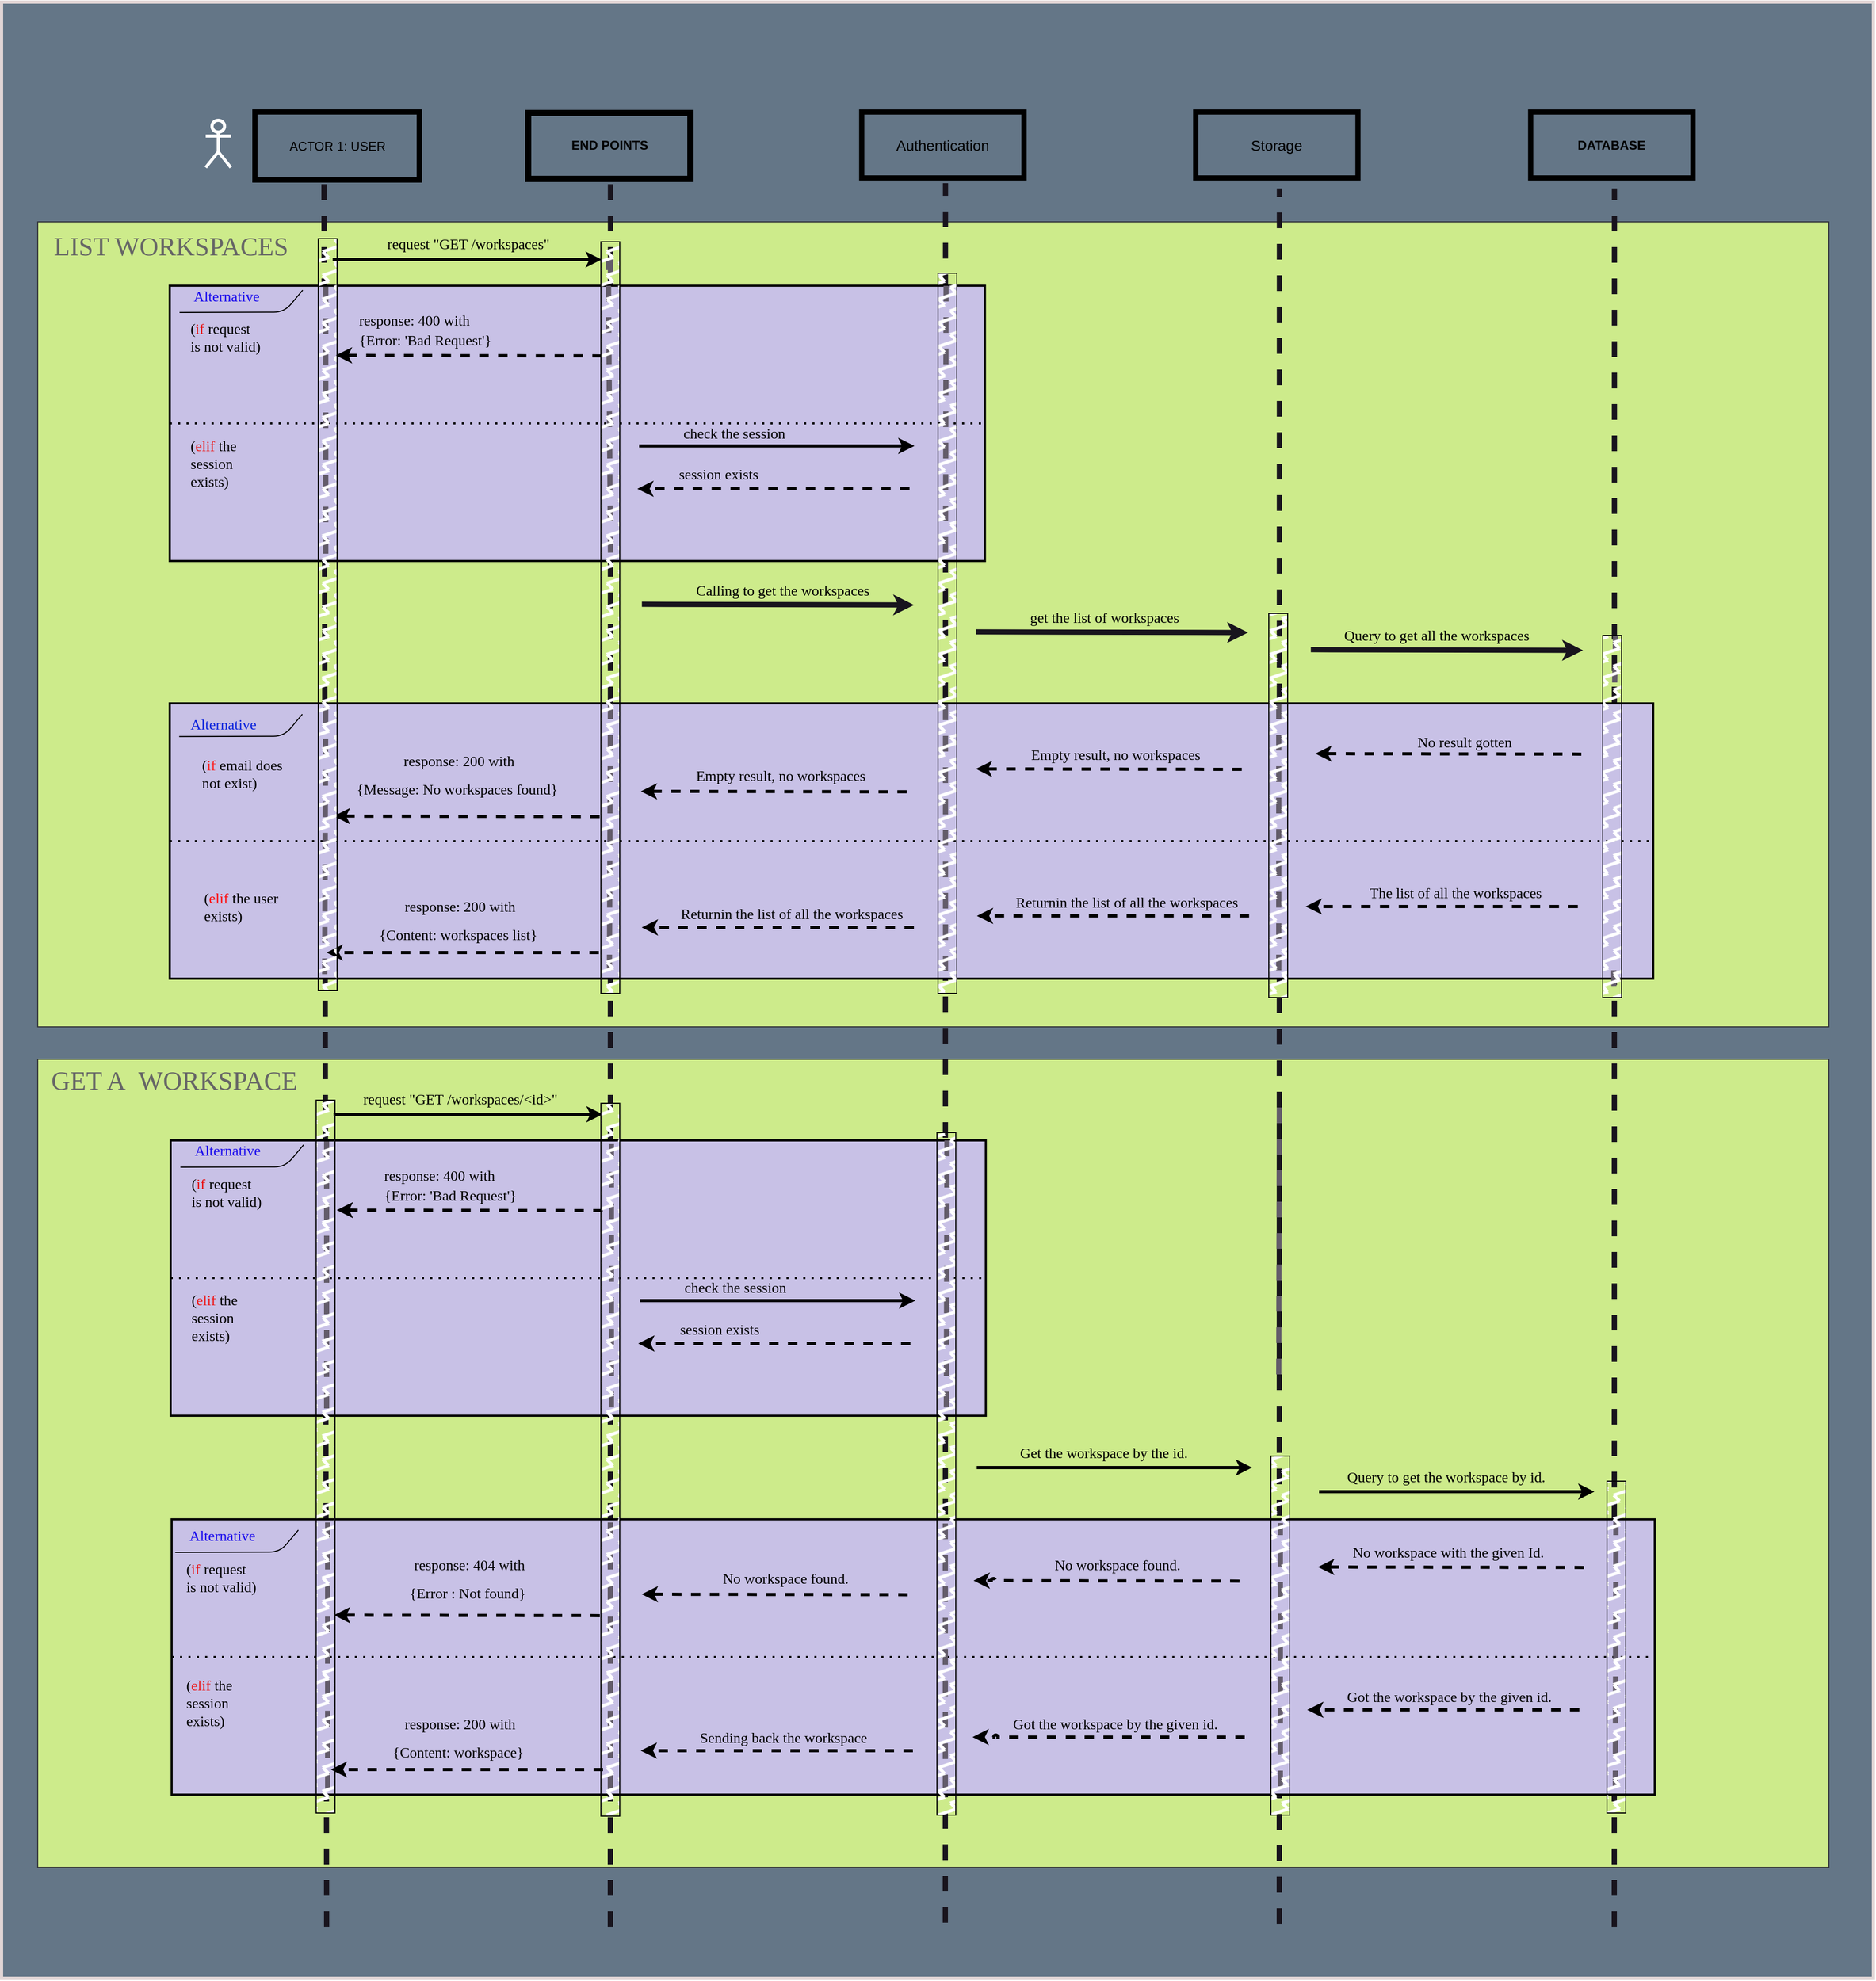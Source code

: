<mxfile>
    <diagram id="F_yw_CQn4tfW_uXNjKrX" name="Page-1">
        <mxGraphModel dx="4466" dy="413" grid="0" gridSize="10" guides="0" tooltips="1" connect="1" arrows="1" fold="1" page="1" pageScale="1" pageWidth="1200" pageHeight="1600" background="#ffffff" math="0" shadow="0">
            <root>
                <mxCell id="0"/>
                <mxCell id="1" parent="0"/>
                <mxCell id="373" value="" style="rounded=0;whiteSpace=wrap;html=1;labelBackgroundColor=none;fillStyle=solid;strokeColor=#e1d5d5;strokeWidth=3;fontFamily=Times New Roman;fontSize=19;fontColor=#ec1818;fillColor=#647687;gradientColor=none;" parent="1" vertex="1">
                    <mxGeometry x="-3265.5" y="511" width="1788" height="1888" as="geometry"/>
                </mxCell>
                <mxCell id="454" value="" style="rounded=0;whiteSpace=wrap;html=1;fillColor=#cdeb8b;strokeColor=#36393d;" parent="1" vertex="1">
                    <mxGeometry x="-3231" y="721" width="1711" height="769" as="geometry"/>
                </mxCell>
                <mxCell id="451" value="" style="rounded=0;whiteSpace=wrap;html=1;fillColor=#cdeb8b;strokeColor=#36393d;" parent="1" vertex="1">
                    <mxGeometry x="-3231" y="1521" width="1711" height="772" as="geometry"/>
                </mxCell>
                <mxCell id="535" value="" style="endArrow=none;dashed=1;html=1;fontColor=#080808;endSize=4;strokeColor=#18141d;strokeWidth=5;" edge="1" parent="1">
                    <mxGeometry width="50" height="50" relative="1" as="geometry">
                        <mxPoint x="-2955" y="2350" as="sourcePoint"/>
                        <mxPoint x="-2957.5" y="684" as="targetPoint"/>
                    </mxGeometry>
                </mxCell>
                <mxCell id="229" value="ACTOR 1: USER" style="rounded=0;whiteSpace=wrap;html=1;fillColor=none;strokeWidth=5;" parent="1" vertex="1">
                    <mxGeometry x="-3023.5" y="616" width="157" height="65" as="geometry"/>
                </mxCell>
                <mxCell id="230" value="&lt;b&gt;END POINTS&lt;/b&gt;" style="rounded=0;whiteSpace=wrap;html=1;fillColor=none;strokeWidth=6;" parent="1" vertex="1">
                    <mxGeometry x="-2762.5" y="617" width="155" height="62.95" as="geometry"/>
                </mxCell>
                <mxCell id="231" value="&lt;font style=&quot;font-size: 14px;&quot;&gt;Authentication&lt;/font&gt;" style="rounded=0;whiteSpace=wrap;html=1;fillColor=none;strokeWidth=5;" parent="1" vertex="1">
                    <mxGeometry x="-2443.84" y="616.05" width="155" height="62.95" as="geometry"/>
                </mxCell>
                <mxCell id="232" value="&lt;font style=&quot;font-size: 14px;&quot;&gt;Storage&lt;/font&gt;" style="rounded=0;whiteSpace=wrap;html=1;fillColor=none;strokeWidth=5;" parent="1" vertex="1">
                    <mxGeometry x="-2124.84" y="616.05" width="155" height="62.95" as="geometry"/>
                </mxCell>
                <mxCell id="233" value="&lt;b&gt;DATABASE&lt;/b&gt;" style="rounded=0;whiteSpace=wrap;html=1;fillColor=none;strokeWidth=5;" parent="1" vertex="1">
                    <mxGeometry x="-1804.84" y="616.05" width="155" height="62.95" as="geometry"/>
                </mxCell>
                <mxCell id="234" value="" style="endArrow=none;dashed=1;html=1;fontColor=#080808;endSize=4;strokeColor=#18141d;strokeWidth=5;" parent="1" edge="1">
                    <mxGeometry width="50" height="50" relative="1" as="geometry">
                        <mxPoint x="-2684" y="2350" as="sourcePoint"/>
                        <mxPoint x="-2683.84" y="683.95" as="targetPoint"/>
                    </mxGeometry>
                </mxCell>
                <mxCell id="235" value="" style="endArrow=none;dashed=1;html=1;fontColor=#080808;endSize=4;strokeColor=#18141d;strokeWidth=5;" parent="1" edge="1">
                    <mxGeometry width="50" height="50" relative="1" as="geometry">
                        <mxPoint x="-2364" y="2346" as="sourcePoint"/>
                        <mxPoint x="-2363.84" y="683.95" as="targetPoint"/>
                    </mxGeometry>
                </mxCell>
                <mxCell id="236" value="" style="endArrow=none;dashed=1;html=1;fontColor=#080808;endSize=4;strokeColor=#18141d;strokeWidth=5;" parent="1" edge="1">
                    <mxGeometry width="50" height="50" relative="1" as="geometry">
                        <mxPoint x="-2045" y="2347" as="sourcePoint"/>
                        <mxPoint x="-2044.84" y="688.95" as="targetPoint"/>
                    </mxGeometry>
                </mxCell>
                <mxCell id="237" value="" style="endArrow=none;dashed=1;html=1;fontColor=#080808;endSize=4;strokeColor=#18141d;strokeWidth=5;" parent="1" edge="1">
                    <mxGeometry width="50" height="50" relative="1" as="geometry">
                        <mxPoint x="-1725" y="2350" as="sourcePoint"/>
                        <mxPoint x="-1724.84" y="688.95" as="targetPoint"/>
                    </mxGeometry>
                </mxCell>
                <mxCell id="238" value="" style="endArrow=classic;html=1;strokeColor=#18141d;strokeWidth=5;fontSize=14;fontColor=#080808;endSize=4;" parent="1" edge="1">
                    <mxGeometry width="50" height="50" relative="1" as="geometry">
                        <mxPoint x="-2653.84" y="1086.3" as="sourcePoint"/>
                        <mxPoint x="-2393.84" y="1086.95" as="targetPoint"/>
                    </mxGeometry>
                </mxCell>
                <mxCell id="242" value="" style="rounded=0;whiteSpace=wrap;html=1;strokeColor=#000000;strokeWidth=2;fontFamily=Verdana;fontSize=14;fontColor=#000000;fillColor=#C8C1E6;fillStyle=solid;gradientColor=none;" parent="1" vertex="1">
                    <mxGeometry x="-3104.84" y="781.95" width="778.65" height="263" as="geometry"/>
                </mxCell>
                <mxCell id="244" value="&lt;font color=&quot;#1b0ced&quot;&gt;Alternative&lt;/font&gt;" style="text;html=1;align=center;verticalAlign=middle;resizable=0;points=[];autosize=1;strokeColor=none;fillColor=none;fontSize=14;fontFamily=Verdana;fontColor=#000000;" parent="1" vertex="1">
                    <mxGeometry x="-3095.84" y="777.5" width="90" height="30" as="geometry"/>
                </mxCell>
                <mxCell id="245" value="(&lt;font color=&quot;#e90c0c&quot;&gt;if&lt;/font&gt; request&lt;br&gt;is not valid)" style="text;html=1;align=left;verticalAlign=middle;resizable=0;points=[];autosize=1;strokeColor=none;fillColor=none;fontSize=14;fontFamily=Verdana;fontColor=#000000;" parent="1" vertex="1">
                    <mxGeometry x="-3086.84" y="807.497" width="90" height="50" as="geometry"/>
                </mxCell>
                <mxCell id="246" value="(&lt;font color=&quot;#ec1818&quot;&gt;elif&lt;/font&gt; the&lt;br&gt;session&amp;nbsp;&lt;br&gt;exists)" style="text;html=1;align=left;verticalAlign=middle;resizable=0;points=[];autosize=1;strokeColor=none;fillColor=none;fontSize=14;fontFamily=Verdana;fontColor=#000000;" parent="1" vertex="1">
                    <mxGeometry x="-3086.84" y="921.949" width="62" height="62" as="geometry"/>
                </mxCell>
                <mxCell id="248" value="&lt;font face=&quot;Verdana&quot;&gt;&lt;span style=&quot;font-size: 14px;&quot;&gt;check the session&lt;/span&gt;&lt;/font&gt;" style="text;html=1;align=center;verticalAlign=middle;resizable=0;points=[];autosize=1;strokeColor=none;fillColor=none;fontSize=22;fontColor=#000000;" parent="1" vertex="1">
                    <mxGeometry x="-2637.194" y="901" width="142" height="39" as="geometry"/>
                </mxCell>
                <mxCell id="249" value="" style="endArrow=classic;html=1;rounded=1;strokeColor=#000000;strokeWidth=3;fontFamily=Verdana;fontSize=14;fontColor=#000000;jumpStyle=arc;jumpSize=0;dashed=1;" parent="1" edge="1">
                    <mxGeometry width="50" height="50" relative="1" as="geometry">
                        <mxPoint x="-2398.19" y="975.95" as="sourcePoint"/>
                        <mxPoint x="-2658.19" y="975.95" as="targetPoint"/>
                    </mxGeometry>
                </mxCell>
                <mxCell id="250" value="&lt;font face=&quot;Verdana&quot;&gt;&lt;span style=&quot;font-size: 14px;&quot;&gt;session exists&lt;/span&gt;&lt;/font&gt;" style="text;html=1;align=center;verticalAlign=middle;resizable=0;points=[];autosize=1;strokeColor=none;fillColor=none;fontSize=22;fontColor=#000000;" parent="1" vertex="1">
                    <mxGeometry x="-2638.194" y="940.95" width="115" height="39" as="geometry"/>
                </mxCell>
                <mxCell id="251" value="" style="endArrow=classic;html=1;rounded=1;strokeColor=#000000;strokeWidth=3;fontFamily=Verdana;fontSize=14;fontColor=#000000;jumpStyle=arc;jumpSize=0;dashed=1;" parent="1" edge="1">
                    <mxGeometry width="50" height="50" relative="1" as="geometry">
                        <mxPoint x="-2692.19" y="848.95" as="sourcePoint"/>
                        <mxPoint x="-2946.19" y="848.498" as="targetPoint"/>
                    </mxGeometry>
                </mxCell>
                <mxCell id="252" value="&lt;p style=&quot;line-height: 70%;&quot;&gt;&lt;font style=&quot;font-size: 14px;&quot; face=&quot;Verdana&quot;&gt;response: 400 with&lt;br&gt;{Error&lt;/font&gt;&lt;span style=&quot;background-color: initial; font-family: Verdana; font-size: 14px;&quot;&gt;: 'Bad Request'}&amp;nbsp;&lt;/span&gt;&lt;/p&gt;" style="text;html=1;align=left;verticalAlign=middle;resizable=0;points=[];autosize=1;strokeColor=none;fillColor=none;fontSize=22;fontColor=#000000;" parent="1" vertex="1">
                    <mxGeometry x="-2926.19" y="777.5" width="183" height="91" as="geometry"/>
                </mxCell>
                <mxCell id="253" value="" style="endArrow=classic;html=1;rounded=1;strokeColor=#000000;strokeWidth=3;fontSize=22;fontColor=#000000;jumpStyle=arc;jumpSize=0;" parent="1" edge="1">
                    <mxGeometry width="50" height="50" relative="1" as="geometry">
                        <mxPoint x="-2656.5" y="935" as="sourcePoint"/>
                        <mxPoint x="-2393.5" y="935" as="targetPoint"/>
                    </mxGeometry>
                </mxCell>
                <mxCell id="254" value="" style="endArrow=none;dashed=1;html=1;dashPattern=1 3;strokeWidth=2;rounded=1;strokeColor=#000000;fontFamily=Verdana;fontSize=14;fontColor=#000000;jumpStyle=arc;jumpSize=0;exitX=0;exitY=0.5;exitDx=0;exitDy=0;entryX=1;entryY=0.5;entryDx=0;entryDy=0;" parent="1" source="242" target="242" edge="1">
                    <mxGeometry width="50" height="50" relative="1" as="geometry">
                        <mxPoint x="-2816.19" y="947.95" as="sourcePoint"/>
                        <mxPoint x="-2326.19" y="889.95" as="targetPoint"/>
                    </mxGeometry>
                </mxCell>
                <mxCell id="255" value="" style="endArrow=classic;html=1;rounded=1;strokeColor=#000000;strokeWidth=3;fontSize=22;fontColor=#000000;jumpStyle=arc;jumpSize=0;" parent="1" edge="1">
                    <mxGeometry width="50" height="50" relative="1" as="geometry">
                        <mxPoint x="-2949.19" y="756.95" as="sourcePoint"/>
                        <mxPoint x="-2692.19" y="756.95" as="targetPoint"/>
                    </mxGeometry>
                </mxCell>
                <mxCell id="257" value="&lt;span style=&quot;color: rgb(0, 0, 0); font-family: Verdana; font-size: 14px; font-style: normal; font-variant-ligatures: normal; font-variant-caps: normal; font-weight: 400; letter-spacing: normal; orphans: 2; text-align: center; text-indent: 0px; text-transform: none; widows: 2; word-spacing: 0px; -webkit-text-stroke-width: 0px; text-decoration-thickness: initial; text-decoration-style: initial; text-decoration-color: initial; float: none; display: inline !important;&quot;&gt;request &quot;GET /workspaces&quot;&lt;/span&gt;" style="text;whiteSpace=wrap;html=1;fontSize=19;fontColor=#000000;" parent="1" vertex="1">
                    <mxGeometry x="-2899.19" y="722.95" width="170" height="50" as="geometry"/>
                </mxCell>
                <mxCell id="258" value="" style="endArrow=none;dashed=1;html=1;fontColor=#080808;endSize=4;strokeColor=#635c6a;strokeWidth=5;startArrow=none;" parent="1" edge="1">
                    <mxGeometry width="50" height="50" relative="1" as="geometry">
                        <mxPoint x="-2683.922" y="756.465" as="sourcePoint"/>
                        <mxPoint x="-2683.84" y="775.95" as="targetPoint"/>
                    </mxGeometry>
                </mxCell>
                <mxCell id="260" value="" style="endArrow=none;dashed=1;html=1;fontColor=#080808;endSize=4;strokeColor=#635c6a;strokeWidth=5;" parent="1" edge="1">
                    <mxGeometry width="50" height="50" relative="1" as="geometry">
                        <mxPoint x="-2363.84" y="1036.95" as="sourcePoint"/>
                        <mxPoint x="-2363.24" y="776.5" as="targetPoint"/>
                    </mxGeometry>
                </mxCell>
                <mxCell id="261" value="&lt;div style=&quot;text-align: center;&quot;&gt;&lt;span style=&quot;background-color: initial; font-size: 14px;&quot;&gt;&lt;font face=&quot;Verdana&quot;&gt;Calling to get the workspaces&lt;/font&gt;&lt;/span&gt;&lt;/div&gt;" style="text;whiteSpace=wrap;html=1;fontSize=19;fontColor=#000000;" parent="1" vertex="1">
                    <mxGeometry x="-2603.84" y="1053.95" width="170" height="50" as="geometry"/>
                </mxCell>
                <mxCell id="262" value="" style="endArrow=classic;html=1;strokeColor=#18141d;strokeWidth=5;fontSize=14;fontColor=#080808;endSize=4;" parent="1" edge="1">
                    <mxGeometry width="50" height="50" relative="1" as="geometry">
                        <mxPoint x="-2334.84" y="1112.65" as="sourcePoint"/>
                        <mxPoint x="-2074.84" y="1113.3" as="targetPoint"/>
                    </mxGeometry>
                </mxCell>
                <mxCell id="263" value="&lt;div style=&quot;text-align: center;&quot;&gt;&lt;font face=&quot;Verdana&quot;&gt;&lt;span style=&quot;font-size: 14px;&quot;&gt;get the list of workspaces&lt;/span&gt;&lt;/font&gt;&lt;/div&gt;" style="text;whiteSpace=wrap;html=1;fontSize=19;fontColor=#000000;" parent="1" vertex="1">
                    <mxGeometry x="-2284.84" y="1080.3" width="170" height="50" as="geometry"/>
                </mxCell>
                <mxCell id="264" value="" style="endArrow=classic;html=1;strokeColor=#18141d;strokeWidth=5;fontSize=14;fontColor=#080808;endSize=4;" parent="1" edge="1">
                    <mxGeometry width="50" height="50" relative="1" as="geometry">
                        <mxPoint x="-2014.84" y="1129.65" as="sourcePoint"/>
                        <mxPoint x="-1754.84" y="1130.3" as="targetPoint"/>
                    </mxGeometry>
                </mxCell>
                <mxCell id="265" value="&lt;div style=&quot;text-align: center;&quot;&gt;&lt;font face=&quot;Verdana&quot;&gt;&lt;span style=&quot;font-size: 14px;&quot;&gt;Query to get all the workspaces&lt;/span&gt;&lt;/font&gt;&lt;/div&gt;" style="text;whiteSpace=wrap;html=1;fontSize=19;fontColor=#000000;" parent="1" vertex="1">
                    <mxGeometry x="-1984.84" y="1097.3" width="210" height="50" as="geometry"/>
                </mxCell>
                <mxCell id="266" value="" style="rounded=0;whiteSpace=wrap;html=1;strokeColor=#000000;strokeWidth=2;fontFamily=Verdana;fontSize=14;fontColor=#000000;fillColor=#C8C1E6;fillStyle=solid;gradientColor=none;" parent="1" vertex="1">
                    <mxGeometry x="-3104.84" y="1180.95" width="1417" height="263" as="geometry"/>
                </mxCell>
                <mxCell id="273" value="" style="endArrow=classic;html=1;rounded=1;strokeColor=#000000;strokeWidth=3;fontFamily=Verdana;fontSize=14;fontColor=#000000;jumpStyle=arc;jumpSize=0;dashed=1;" parent="1" edge="1">
                    <mxGeometry width="50" height="50" relative="1" as="geometry">
                        <mxPoint x="-1759.84" y="1374.95" as="sourcePoint"/>
                        <mxPoint x="-2019.84" y="1374.95" as="targetPoint"/>
                    </mxGeometry>
                </mxCell>
                <mxCell id="274" value="&lt;font face=&quot;Verdana&quot;&gt;&lt;span style=&quot;font-size: 14px;&quot;&gt;The list of all the workspaces&lt;/span&gt;&lt;/font&gt;" style="text;html=1;align=center;verticalAlign=middle;resizable=0;points=[];autosize=1;strokeColor=none;fillColor=none;fontSize=22;fontColor=#000000;" parent="1" vertex="1">
                    <mxGeometry x="-1967.844" y="1339.95" width="182" height="40" as="geometry"/>
                </mxCell>
                <mxCell id="275" value="" style="endArrow=classic;html=1;rounded=1;strokeColor=#000000;strokeWidth=3;fontFamily=Verdana;fontSize=14;fontColor=#000000;jumpStyle=arc;jumpSize=0;dashed=1;" parent="1" edge="1">
                    <mxGeometry width="50" height="50" relative="1" as="geometry">
                        <mxPoint x="-2080.84" y="1244.01" as="sourcePoint"/>
                        <mxPoint x="-2334.84" y="1243.558" as="targetPoint"/>
                    </mxGeometry>
                </mxCell>
                <mxCell id="276" value="&lt;p style=&quot;line-height: 70%;&quot;&gt;&lt;font face=&quot;Verdana&quot;&gt;&lt;span style=&quot;font-size: 14px;&quot;&gt;Empty result, no workspaces&lt;/span&gt;&lt;/font&gt;&lt;/p&gt;" style="text;html=1;align=left;verticalAlign=middle;resizable=0;points=[];autosize=1;strokeColor=none;fillColor=none;fontSize=22;fontColor=#000000;" parent="1" vertex="1">
                    <mxGeometry x="-2283.84" y="1191.95" width="180" height="75" as="geometry"/>
                </mxCell>
                <mxCell id="278" value="" style="endArrow=none;dashed=1;html=1;dashPattern=1 3;strokeWidth=2;rounded=1;strokeColor=#000000;fontFamily=Verdana;fontSize=14;fontColor=#000000;jumpStyle=arc;jumpSize=0;exitX=0;exitY=0.5;exitDx=0;exitDy=0;entryX=1;entryY=0.5;entryDx=0;entryDy=0;" parent="1" source="266" target="266" edge="1">
                    <mxGeometry width="50" height="50" relative="1" as="geometry">
                        <mxPoint x="-2177.84" y="1346.95" as="sourcePoint"/>
                        <mxPoint x="-1687.84" y="1288.95" as="targetPoint"/>
                    </mxGeometry>
                </mxCell>
                <mxCell id="281" value="" style="endArrow=none;dashed=1;html=1;fontColor=#080808;endSize=4;strokeColor=#635c6a;strokeWidth=5;" parent="1" edge="1">
                    <mxGeometry width="50" height="50" relative="1" as="geometry">
                        <mxPoint x="-2045.49" y="1435.95" as="sourcePoint"/>
                        <mxPoint x="-2045.49" y="1174.95" as="targetPoint"/>
                    </mxGeometry>
                </mxCell>
                <mxCell id="282" value="" style="endArrow=none;dashed=1;html=1;fontColor=#080808;endSize=4;strokeColor=#635c6a;strokeWidth=5;" parent="1" edge="1">
                    <mxGeometry width="50" height="50" relative="1" as="geometry">
                        <mxPoint x="-2363.84" y="1436.95" as="sourcePoint"/>
                        <mxPoint x="-2363.84" y="1176.95" as="targetPoint"/>
                    </mxGeometry>
                </mxCell>
                <mxCell id="283" value="" style="endArrow=none;dashed=1;html=1;fontColor=#080808;endSize=4;strokeColor=#635c6a;strokeWidth=5;startArrow=none;" parent="1" edge="1" source="532">
                    <mxGeometry width="50" height="50" relative="1" as="geometry">
                        <mxPoint x="-1725.49" y="1435.95" as="sourcePoint"/>
                        <mxPoint x="-1724.89" y="1175.5" as="targetPoint"/>
                    </mxGeometry>
                </mxCell>
                <mxCell id="286" value="" style="endArrow=classic;html=1;rounded=1;strokeColor=#000000;strokeWidth=3;fontFamily=Verdana;fontSize=14;fontColor=#000000;jumpStyle=arc;jumpSize=0;dashed=1;" parent="1" edge="1">
                    <mxGeometry width="50" height="50" relative="1" as="geometry">
                        <mxPoint x="-1756.5" y="1229.45" as="sourcePoint"/>
                        <mxPoint x="-2010.5" y="1228.998" as="targetPoint"/>
                    </mxGeometry>
                </mxCell>
                <mxCell id="287" value="&lt;p style=&quot;line-height: 70%;&quot;&gt;&lt;font face=&quot;Verdana&quot;&gt;&lt;span style=&quot;font-size: 14px;&quot;&gt;No result gotten&lt;/span&gt;&lt;/font&gt;&lt;/p&gt;" style="text;html=1;align=left;verticalAlign=middle;resizable=0;points=[];autosize=1;strokeColor=none;fillColor=none;fontSize=22;fontColor=#000000;" parent="1" vertex="1">
                    <mxGeometry x="-1914.84" y="1177.0" width="110" height="80" as="geometry"/>
                </mxCell>
                <mxCell id="292" value="" style="endArrow=none;dashed=1;html=1;fontColor=#080808;endSize=4;strokeColor=#635c6a;strokeWidth=5;" parent="1" edge="1">
                    <mxGeometry width="50" height="50" relative="1" as="geometry">
                        <mxPoint x="-2684.84" y="1435.95" as="sourcePoint"/>
                        <mxPoint x="-2683.84" y="1172.6" as="targetPoint"/>
                    </mxGeometry>
                </mxCell>
                <mxCell id="294" value="" style="endArrow=classic;html=1;rounded=1;strokeColor=#000000;strokeWidth=3;fontFamily=Verdana;fontSize=14;fontColor=#000000;jumpStyle=arc;jumpSize=0;dashed=1;" parent="1" edge="1">
                    <mxGeometry width="50" height="50" relative="1" as="geometry">
                        <mxPoint x="-2400.84" y="1265.4" as="sourcePoint"/>
                        <mxPoint x="-2654.84" y="1264.948" as="targetPoint"/>
                    </mxGeometry>
                </mxCell>
                <mxCell id="295" value="&lt;p style=&quot;line-height: 70%;&quot;&gt;&lt;font face=&quot;Verdana&quot;&gt;&lt;span style=&quot;font-size: 14px;&quot;&gt;Empty result, no workspaces&lt;/span&gt;&lt;/font&gt;&lt;/p&gt;" style="text;html=1;align=left;verticalAlign=middle;resizable=0;points=[];autosize=1;strokeColor=none;fillColor=none;fontSize=22;fontColor=#000000;" parent="1" vertex="1">
                    <mxGeometry x="-2603.84" y="1211.65" width="180" height="75" as="geometry"/>
                </mxCell>
                <mxCell id="297" value="" style="endArrow=none;html=1;rounded=1;strokeColor=#000000;strokeWidth=1;fontFamily=Verdana;fontSize=14;fontColor=#000000;jumpStyle=arc;jumpSize=0;exitX=0;exitY=0.081;exitDx=0;exitDy=0;exitPerimeter=0;entryX=0.144;entryY=0;entryDx=0;entryDy=0;entryPerimeter=0;" parent="1" edge="1">
                    <mxGeometry width="50" height="50" relative="1" as="geometry">
                        <mxPoint x="-3095.84" y="1212.603" as="sourcePoint"/>
                        <mxPoint x="-2978.192" y="1191.3" as="targetPoint"/>
                        <Array as="points">
                            <mxPoint x="-2995.84" y="1212.3"/>
                        </Array>
                    </mxGeometry>
                </mxCell>
                <mxCell id="298" value="&lt;font color=&quot;#0922dc&quot;&gt;Alternative&lt;/font&gt;" style="text;html=1;align=center;verticalAlign=middle;resizable=0;points=[];autosize=1;strokeColor=none;fillColor=none;fontSize=14;fontFamily=Verdana;fontColor=#000000;" parent="1" vertex="1">
                    <mxGeometry x="-3098.84" y="1186.65" width="90" height="30" as="geometry"/>
                </mxCell>
                <mxCell id="299" value="(&lt;font color=&quot;#fc2223&quot;&gt;if&lt;/font&gt; email does&lt;br&gt;not exist)" style="text;html=1;align=left;verticalAlign=middle;resizable=0;points=[];autosize=1;strokeColor=none;fillColor=none;fontSize=14;fontFamily=Verdana;fontColor=#000000;" parent="1" vertex="1">
                    <mxGeometry x="-3075.84" y="1223.647" width="100" height="50" as="geometry"/>
                </mxCell>
                <mxCell id="300" value="(&lt;font color=&quot;#ff0a0a&quot;&gt;elif&lt;/font&gt; the user&lt;br&gt;exists)" style="text;html=1;align=left;verticalAlign=middle;resizable=0;points=[];autosize=1;strokeColor=none;fillColor=none;fontSize=14;fontFamily=Verdana;fontColor=#000000;" parent="1" vertex="1">
                    <mxGeometry x="-3073.84" y="1351.299" width="90" height="50" as="geometry"/>
                </mxCell>
                <mxCell id="301" value="" style="endArrow=none;dashed=1;html=1;fontColor=#080808;endSize=4;strokeColor=#635c6a;strokeWidth=5;" parent="1" edge="1">
                    <mxGeometry width="50" height="50" relative="1" as="geometry">
                        <mxPoint x="-2956.84" y="1439.65" as="sourcePoint"/>
                        <mxPoint x="-2955.84" y="1176.3" as="targetPoint"/>
                    </mxGeometry>
                </mxCell>
                <mxCell id="302" value="" style="endArrow=classic;html=1;rounded=1;strokeColor=#000000;strokeWidth=3;fontFamily=Verdana;fontSize=14;fontColor=#000000;jumpStyle=arc;jumpSize=0;dashed=1;" parent="1" edge="1">
                    <mxGeometry width="50" height="50" relative="1" as="geometry">
                        <mxPoint x="-2694.19" y="1289.1" as="sourcePoint"/>
                        <mxPoint x="-2948.19" y="1288.648" as="targetPoint"/>
                    </mxGeometry>
                </mxCell>
                <mxCell id="304" value="" style="endArrow=classic;html=1;rounded=1;strokeColor=#000000;strokeWidth=3;fontFamily=Verdana;fontSize=14;fontColor=#000000;jumpStyle=arc;jumpSize=0;dashed=1;" parent="1" edge="1">
                    <mxGeometry width="50" height="50" relative="1" as="geometry">
                        <mxPoint x="-2073.84" y="1383.95" as="sourcePoint"/>
                        <mxPoint x="-2333.84" y="1383.95" as="targetPoint"/>
                    </mxGeometry>
                </mxCell>
                <mxCell id="305" value="&lt;font face=&quot;Verdana&quot;&gt;&lt;span style=&quot;font-size: 14px;&quot;&gt;Returnin the list of all the workspaces&lt;/span&gt;&lt;/font&gt;" style="text;html=1;align=center;verticalAlign=middle;resizable=0;points=[];autosize=1;strokeColor=none;fillColor=none;fontSize=22;fontColor=#000000;" parent="1" vertex="1">
                    <mxGeometry x="-2305.844" y="1348.95" width="230" height="40" as="geometry"/>
                </mxCell>
                <mxCell id="334" value="" style="endArrow=none;dashed=1;html=1;fontColor=#080808;endSize=4;strokeColor=#635c6a;strokeWidth=5;" parent="1" edge="1">
                    <mxGeometry width="50" height="50" relative="1" as="geometry">
                        <mxPoint x="-2365.49" y="1821.95" as="sourcePoint"/>
                        <mxPoint x="-2361" y="1606" as="targetPoint"/>
                    </mxGeometry>
                </mxCell>
                <mxCell id="336" value="" style="endArrow=none;dashed=1;html=1;fontColor=#080808;endSize=4;strokeColor=#635c6a;strokeWidth=5;" parent="1" edge="1">
                    <mxGeometry width="50" height="50" relative="1" as="geometry">
                        <mxPoint x="-2045.49" y="1821.95" as="sourcePoint"/>
                        <mxPoint x="-2044.89" y="1561.5" as="targetPoint"/>
                    </mxGeometry>
                </mxCell>
                <mxCell id="347" value="" style="endArrow=none;dashed=1;html=1;fontColor=#080808;endSize=4;strokeColor=#635c6a;strokeWidth=5;" parent="1" edge="1">
                    <mxGeometry width="50" height="50" relative="1" as="geometry">
                        <mxPoint x="-2954.59" y="1820.69" as="sourcePoint"/>
                        <mxPoint x="-2958" y="1602" as="targetPoint"/>
                    </mxGeometry>
                </mxCell>
                <mxCell id="348" value="" style="endArrow=none;dashed=1;html=1;fontColor=#080808;endSize=4;strokeColor=#635c6a;strokeWidth=5;" parent="1" edge="1">
                    <mxGeometry width="50" height="50" relative="1" as="geometry">
                        <mxPoint x="-2684.11" y="1826.3" as="sourcePoint"/>
                        <mxPoint x="-2681" y="1605" as="targetPoint"/>
                    </mxGeometry>
                </mxCell>
                <mxCell id="368" value="" style="endArrow=none;dashed=1;html=1;fontColor=#080808;endSize=4;strokeColor=#635c6a;strokeWidth=5;" parent="1" edge="1">
                    <mxGeometry width="50" height="50" relative="1" as="geometry">
                        <mxPoint x="-2683.84" y="1036.95" as="sourcePoint"/>
                        <mxPoint x="-2685.932" y="756.465" as="targetPoint"/>
                    </mxGeometry>
                </mxCell>
                <mxCell id="371" value="" style="endArrow=none;html=1;rounded=1;strokeColor=#000000;strokeWidth=1;fontFamily=Verdana;fontSize=14;fontColor=#000000;jumpStyle=arc;jumpSize=0;exitX=0;exitY=0.081;exitDx=0;exitDy=0;exitPerimeter=0;entryX=0.144;entryY=0;entryDx=0;entryDy=0;entryPerimeter=0;" parent="1" edge="1">
                    <mxGeometry width="50" height="50" relative="1" as="geometry">
                        <mxPoint x="-3095.49" y="807.503" as="sourcePoint"/>
                        <mxPoint x="-2977.842" y="786.2" as="targetPoint"/>
                        <Array as="points">
                            <mxPoint x="-2995.49" y="807.2"/>
                        </Array>
                    </mxGeometry>
                </mxCell>
                <mxCell id="370" value="" style="endArrow=none;dashed=1;html=1;fontColor=#080808;endSize=4;strokeColor=#635c6a;strokeWidth=5;" parent="1" edge="1">
                    <mxGeometry width="50" height="50" relative="1" as="geometry">
                        <mxPoint x="-2955.84" y="1037.95" as="sourcePoint"/>
                        <mxPoint x="-2955.84" y="782.6" as="targetPoint"/>
                    </mxGeometry>
                </mxCell>
                <mxCell id="375" value="" style="shape=umlActor;verticalLabelPosition=bottom;verticalAlign=top;html=1;outlineConnect=0;labelBackgroundColor=none;fillStyle=solid;strokeColor=#ffffff;strokeWidth=3;fontFamily=Times New Roman;fontSize=19;fontColor=#ec1818;fillColor=none;gradientColor=none;" parent="1" vertex="1">
                    <mxGeometry x="-3070.5" y="624" width="24" height="45" as="geometry"/>
                </mxCell>
                <mxCell id="455" value="&lt;font face=&quot;Times New Roman&quot; color=&quot;#666666&quot;&gt;&lt;span style=&quot;font-size: 25px;&quot;&gt;LIST WORKSPACES&lt;/span&gt;&lt;/font&gt;" style="text;html=1;align=center;verticalAlign=middle;resizable=0;points=[];autosize=1;strokeColor=none;fillColor=none;" parent="1" vertex="1">
                    <mxGeometry x="-3225" y="723" width="242" height="42" as="geometry"/>
                </mxCell>
                <mxCell id="456" value="" style="endArrow=classic;html=1;rounded=1;strokeColor=#000000;strokeWidth=3;fontFamily=Verdana;fontSize=14;fontColor=#000000;jumpStyle=arc;jumpSize=0;dashed=1;" parent="1" edge="1">
                    <mxGeometry width="50" height="50" relative="1" as="geometry">
                        <mxPoint x="-2394" y="1395.0" as="sourcePoint"/>
                        <mxPoint x="-2654" y="1395.0" as="targetPoint"/>
                    </mxGeometry>
                </mxCell>
                <mxCell id="457" value="&lt;font face=&quot;Verdana&quot;&gt;&lt;span style=&quot;font-size: 14px;&quot;&gt;Returnin the list of all the workspaces&lt;/span&gt;&lt;/font&gt;" style="text;html=1;align=center;verticalAlign=middle;resizable=0;points=[];autosize=1;strokeColor=none;fillColor=none;fontSize=22;fontColor=#000000;" parent="1" vertex="1">
                    <mxGeometry x="-2626.004" y="1360" width="230" height="40" as="geometry"/>
                </mxCell>
                <mxCell id="458" value="" style="endArrow=classic;html=1;rounded=1;strokeColor=#000000;strokeWidth=3;fontFamily=Verdana;fontSize=14;fontColor=#000000;jumpStyle=arc;jumpSize=0;dashed=1;" parent="1" edge="1">
                    <mxGeometry width="50" height="50" relative="1" as="geometry">
                        <mxPoint x="-2695" y="1419.0" as="sourcePoint"/>
                        <mxPoint x="-2955" y="1419.0" as="targetPoint"/>
                    </mxGeometry>
                </mxCell>
                <mxCell id="459" value="&lt;font style=&quot;text-align: left; font-size: 14px;&quot; face=&quot;Verdana&quot;&gt;response: 200 with&lt;br&gt;{Content: workspaces list&lt;/font&gt;&lt;span style=&quot;text-align: left; background-color: initial; font-family: Verdana; font-size: 14px;&quot;&gt;}&amp;nbsp;&lt;/span&gt;" style="text;html=1;align=center;verticalAlign=middle;resizable=0;points=[];autosize=1;strokeColor=none;fillColor=none;fontSize=22;fontColor=#000000;" parent="1" vertex="1">
                    <mxGeometry x="-2914.004" y="1353" width="172" height="65" as="geometry"/>
                </mxCell>
                <mxCell id="460" value="&lt;font face=&quot;Times New Roman&quot; color=&quot;#666666&quot;&gt;&lt;span style=&quot;font-size: 25px;&quot;&gt;GET A&amp;nbsp; WORKSPACE&lt;/span&gt;&lt;/font&gt;" style="text;html=1;align=center;verticalAlign=middle;resizable=0;points=[];autosize=1;strokeColor=none;fillColor=none;" parent="1" vertex="1">
                    <mxGeometry x="-3228" y="1520" width="253" height="42" as="geometry"/>
                </mxCell>
                <mxCell id="461" value="" style="rounded=0;whiteSpace=wrap;html=1;strokeColor=#000000;strokeWidth=2;fontFamily=Verdana;fontSize=14;fontColor=#000000;fillColor=#C8C1E6;fillStyle=solid;gradientColor=none;" parent="1" vertex="1">
                    <mxGeometry x="-3104" y="1598.49" width="778.65" height="263" as="geometry"/>
                </mxCell>
                <mxCell id="462" value="&lt;font color=&quot;#1b0ced&quot;&gt;Alternative&lt;/font&gt;" style="text;html=1;align=center;verticalAlign=middle;resizable=0;points=[];autosize=1;strokeColor=none;fillColor=none;fontSize=14;fontFamily=Verdana;fontColor=#000000;" parent="1" vertex="1">
                    <mxGeometry x="-3095" y="1594.04" width="90" height="30" as="geometry"/>
                </mxCell>
                <mxCell id="463" value="(&lt;font color=&quot;#e90c0c&quot;&gt;if&lt;/font&gt; request&lt;br&gt;is not valid)" style="text;html=1;align=left;verticalAlign=middle;resizable=0;points=[];autosize=1;strokeColor=none;fillColor=none;fontSize=14;fontFamily=Verdana;fontColor=#000000;" parent="1" vertex="1">
                    <mxGeometry x="-3086" y="1624.037" width="90" height="50" as="geometry"/>
                </mxCell>
                <mxCell id="464" value="(&lt;font color=&quot;#ec1818&quot;&gt;elif&lt;/font&gt; the&lt;br&gt;session&amp;nbsp;&lt;br&gt;exists)" style="text;html=1;align=left;verticalAlign=middle;resizable=0;points=[];autosize=1;strokeColor=none;fillColor=none;fontSize=14;fontFamily=Verdana;fontColor=#000000;" parent="1" vertex="1">
                    <mxGeometry x="-3086" y="1738.489" width="62" height="62" as="geometry"/>
                </mxCell>
                <mxCell id="465" value="&lt;font face=&quot;Verdana&quot;&gt;&lt;span style=&quot;font-size: 14px;&quot;&gt;check the session&lt;/span&gt;&lt;/font&gt;" style="text;html=1;align=center;verticalAlign=middle;resizable=0;points=[];autosize=1;strokeColor=none;fillColor=none;fontSize=22;fontColor=#000000;" parent="1" vertex="1">
                    <mxGeometry x="-2636.354" y="1717.54" width="142" height="39" as="geometry"/>
                </mxCell>
                <mxCell id="466" value="" style="endArrow=classic;html=1;rounded=1;strokeColor=#000000;strokeWidth=3;fontFamily=Verdana;fontSize=14;fontColor=#000000;jumpStyle=arc;jumpSize=0;dashed=1;" parent="1" edge="1">
                    <mxGeometry width="50" height="50" relative="1" as="geometry">
                        <mxPoint x="-2397.35" y="1792.49" as="sourcePoint"/>
                        <mxPoint x="-2657.35" y="1792.49" as="targetPoint"/>
                    </mxGeometry>
                </mxCell>
                <mxCell id="467" value="&lt;font face=&quot;Verdana&quot;&gt;&lt;span style=&quot;font-size: 14px;&quot;&gt;session exists&lt;/span&gt;&lt;/font&gt;" style="text;html=1;align=center;verticalAlign=middle;resizable=0;points=[];autosize=1;strokeColor=none;fillColor=none;fontSize=22;fontColor=#000000;" parent="1" vertex="1">
                    <mxGeometry x="-2637.354" y="1757.49" width="115" height="39" as="geometry"/>
                </mxCell>
                <mxCell id="468" value="" style="endArrow=classic;html=1;rounded=1;strokeColor=#000000;strokeWidth=3;fontFamily=Verdana;fontSize=14;fontColor=#000000;jumpStyle=arc;jumpSize=0;dashed=1;" parent="1" edge="1">
                    <mxGeometry width="50" height="50" relative="1" as="geometry">
                        <mxPoint x="-2691.35" y="1665.49" as="sourcePoint"/>
                        <mxPoint x="-2945.35" y="1665.038" as="targetPoint"/>
                    </mxGeometry>
                </mxCell>
                <mxCell id="469" value="&lt;p style=&quot;line-height: 70%;&quot;&gt;&lt;font style=&quot;font-size: 14px;&quot; face=&quot;Verdana&quot;&gt;response: 400 with&lt;br&gt;{Error&lt;/font&gt;&lt;span style=&quot;background-color: initial; font-family: Verdana; font-size: 14px;&quot;&gt;: 'Bad Request'}&amp;nbsp;&lt;/span&gt;&lt;/p&gt;" style="text;html=1;align=left;verticalAlign=middle;resizable=0;points=[];autosize=1;strokeColor=none;fillColor=none;fontSize=22;fontColor=#000000;" parent="1" vertex="1">
                    <mxGeometry x="-2902.0" y="1594.04" width="183" height="91" as="geometry"/>
                </mxCell>
                <mxCell id="470" value="" style="endArrow=classic;html=1;rounded=1;strokeColor=#000000;strokeWidth=3;fontSize=22;fontColor=#000000;jumpStyle=arc;jumpSize=0;" parent="1" edge="1">
                    <mxGeometry width="50" height="50" relative="1" as="geometry">
                        <mxPoint x="-2655.66" y="1751.54" as="sourcePoint"/>
                        <mxPoint x="-2392.66" y="1751.54" as="targetPoint"/>
                    </mxGeometry>
                </mxCell>
                <mxCell id="471" value="" style="endArrow=none;dashed=1;html=1;dashPattern=1 3;strokeWidth=2;rounded=1;strokeColor=#000000;fontFamily=Verdana;fontSize=14;fontColor=#000000;jumpStyle=arc;jumpSize=0;exitX=0;exitY=0.5;exitDx=0;exitDy=0;entryX=1;entryY=0.5;entryDx=0;entryDy=0;" parent="1" source="461" target="461" edge="1">
                    <mxGeometry width="50" height="50" relative="1" as="geometry">
                        <mxPoint x="-2815.35" y="1764.49" as="sourcePoint"/>
                        <mxPoint x="-2325.35" y="1706.49" as="targetPoint"/>
                    </mxGeometry>
                </mxCell>
                <mxCell id="472" value="" style="endArrow=classic;html=1;rounded=1;strokeColor=#000000;strokeWidth=3;fontSize=22;fontColor=#000000;jumpStyle=arc;jumpSize=0;" parent="1" edge="1">
                    <mxGeometry width="50" height="50" relative="1" as="geometry">
                        <mxPoint x="-2948.35" y="1573.49" as="sourcePoint"/>
                        <mxPoint x="-2691.35" y="1573.49" as="targetPoint"/>
                    </mxGeometry>
                </mxCell>
                <mxCell id="474" value="" style="endArrow=none;dashed=1;html=1;fontColor=#080808;endSize=4;strokeColor=#635c6a;strokeWidth=5;" parent="1" edge="1">
                    <mxGeometry width="50" height="50" relative="1" as="geometry">
                        <mxPoint x="-2363" y="1853.49" as="sourcePoint"/>
                        <mxPoint x="-2362.4" y="1593.04" as="targetPoint"/>
                    </mxGeometry>
                </mxCell>
                <mxCell id="475" value="" style="endArrow=none;dashed=1;html=1;fontColor=#080808;endSize=4;strokeColor=#635c6a;strokeWidth=5;" parent="1" edge="1">
                    <mxGeometry width="50" height="50" relative="1" as="geometry">
                        <mxPoint x="-2683" y="1853.49" as="sourcePoint"/>
                        <mxPoint x="-2683" y="1602" as="targetPoint"/>
                    </mxGeometry>
                </mxCell>
                <mxCell id="476" value="" style="endArrow=none;html=1;rounded=1;strokeColor=#000000;strokeWidth=1;fontFamily=Verdana;fontSize=14;fontColor=#000000;jumpStyle=arc;jumpSize=0;exitX=0;exitY=0.081;exitDx=0;exitDy=0;exitPerimeter=0;entryX=0.144;entryY=0;entryDx=0;entryDy=0;entryPerimeter=0;" parent="1" edge="1">
                    <mxGeometry width="50" height="50" relative="1" as="geometry">
                        <mxPoint x="-3094.65" y="1624.043" as="sourcePoint"/>
                        <mxPoint x="-2977.002" y="1602.74" as="targetPoint"/>
                        <Array as="points">
                            <mxPoint x="-2994.65" y="1623.74"/>
                        </Array>
                    </mxGeometry>
                </mxCell>
                <mxCell id="477" value="" style="endArrow=none;dashed=1;html=1;fontColor=#080808;endSize=4;strokeColor=#635c6a;strokeWidth=5;" parent="1" edge="1">
                    <mxGeometry width="50" height="50" relative="1" as="geometry">
                        <mxPoint x="-2955" y="1854.49" as="sourcePoint"/>
                        <mxPoint x="-2955" y="1599.14" as="targetPoint"/>
                    </mxGeometry>
                </mxCell>
                <mxCell id="478" value="&lt;span style=&quot;color: rgb(0, 0, 0); font-family: Verdana; font-size: 14px; font-style: normal; font-variant-ligatures: normal; font-variant-caps: normal; font-weight: 400; letter-spacing: normal; orphans: 2; text-align: center; text-indent: 0px; text-transform: none; widows: 2; word-spacing: 0px; -webkit-text-stroke-width: 0px; text-decoration-thickness: initial; text-decoration-style: initial; text-decoration-color: initial; float: none; display: inline !important;&quot;&gt;request &quot;GET /workspaces/&amp;lt;id&amp;gt;&quot;&lt;/span&gt;" style="text;whiteSpace=wrap;html=1;fontSize=19;fontColor=#000000;" parent="1" vertex="1">
                    <mxGeometry x="-2922" y="1540" width="206" height="50" as="geometry"/>
                </mxCell>
                <mxCell id="479" value="&lt;font face=&quot;Verdana&quot;&gt;&lt;span style=&quot;font-size: 14px;&quot;&gt;Get the workspace by the id.&lt;/span&gt;&lt;/font&gt;" style="text;html=1;align=center;verticalAlign=middle;resizable=0;points=[];autosize=1;strokeColor=none;fillColor=none;fontSize=22;fontColor=#000000;" parent="1" vertex="1">
                    <mxGeometry x="-2302.004" y="1875" width="178" height="40" as="geometry"/>
                </mxCell>
                <mxCell id="480" value="" style="endArrow=classic;html=1;rounded=1;strokeColor=#000000;strokeWidth=3;fontSize=22;fontColor=#000000;jumpStyle=arc;jumpSize=0;" parent="1" edge="1">
                    <mxGeometry width="50" height="50" relative="1" as="geometry">
                        <mxPoint x="-2334.0" y="1911.0" as="sourcePoint"/>
                        <mxPoint x="-2071.0" y="1911.0" as="targetPoint"/>
                    </mxGeometry>
                </mxCell>
                <mxCell id="481" value="&lt;font face=&quot;Verdana&quot;&gt;&lt;span style=&quot;font-size: 14px;&quot;&gt;Query to get the workspace by id.&lt;/span&gt;&lt;/font&gt;" style="text;html=1;align=center;verticalAlign=middle;resizable=0;points=[];autosize=1;strokeColor=none;fillColor=none;fontSize=22;fontColor=#000000;" parent="1" vertex="1">
                    <mxGeometry x="-1989.004" y="1898" width="207" height="40" as="geometry"/>
                </mxCell>
                <mxCell id="482" value="" style="endArrow=classic;html=1;rounded=1;strokeColor=#000000;strokeWidth=3;fontSize=22;fontColor=#000000;jumpStyle=arc;jumpSize=0;" parent="1" edge="1">
                    <mxGeometry width="50" height="50" relative="1" as="geometry">
                        <mxPoint x="-2007.0" y="1934" as="sourcePoint"/>
                        <mxPoint x="-1744.0" y="1934" as="targetPoint"/>
                    </mxGeometry>
                </mxCell>
                <mxCell id="483" value="" style="endArrow=none;dashed=1;html=1;fontColor=#080808;endSize=4;strokeColor=#635c6a;strokeWidth=5;" parent="1" edge="1">
                    <mxGeometry width="50" height="50" relative="1" as="geometry">
                        <mxPoint x="-1726.49" y="2183.91" as="sourcePoint"/>
                        <mxPoint x="-1722" y="1967.96" as="targetPoint"/>
                    </mxGeometry>
                </mxCell>
                <mxCell id="484" value="" style="endArrow=none;dashed=1;html=1;fontColor=#080808;endSize=4;strokeColor=#635c6a;strokeWidth=5;" parent="1" edge="1">
                    <mxGeometry width="50" height="50" relative="1" as="geometry">
                        <mxPoint x="-2315.59" y="2182.65" as="sourcePoint"/>
                        <mxPoint x="-2319" y="1963.96" as="targetPoint"/>
                    </mxGeometry>
                </mxCell>
                <mxCell id="485" value="" style="endArrow=none;dashed=1;html=1;fontColor=#080808;endSize=4;strokeColor=#635c6a;strokeWidth=5;" parent="1" edge="1">
                    <mxGeometry width="50" height="50" relative="1" as="geometry">
                        <mxPoint x="-2045.11" y="2188.26" as="sourcePoint"/>
                        <mxPoint x="-2042" y="1966.96" as="targetPoint"/>
                    </mxGeometry>
                </mxCell>
                <mxCell id="486" value="" style="rounded=0;whiteSpace=wrap;html=1;strokeColor=#000000;strokeWidth=2;fontFamily=Verdana;fontSize=14;fontColor=#000000;fillColor=#C8C1E6;fillStyle=solid;gradientColor=none;" parent="1" vertex="1">
                    <mxGeometry x="-3103" y="1960.45" width="1416.65" height="263" as="geometry"/>
                </mxCell>
                <mxCell id="487" value="&lt;font color=&quot;#1b0ced&quot;&gt;Alternative&lt;/font&gt;" style="text;html=1;align=center;verticalAlign=middle;resizable=0;points=[];autosize=1;strokeColor=none;fillColor=none;fontSize=14;fontFamily=Verdana;fontColor=#000000;" parent="1" vertex="1">
                    <mxGeometry x="-3100" y="1962.0" width="90" height="30" as="geometry"/>
                </mxCell>
                <mxCell id="488" value="(&lt;font color=&quot;#e90c0c&quot;&gt;if&lt;/font&gt; request&lt;br&gt;is not valid)" style="text;html=1;align=left;verticalAlign=middle;resizable=0;points=[];autosize=1;strokeColor=none;fillColor=none;fontSize=14;fontFamily=Verdana;fontColor=#000000;" parent="1" vertex="1">
                    <mxGeometry x="-3091" y="1991.997" width="90" height="50" as="geometry"/>
                </mxCell>
                <mxCell id="489" value="(&lt;font color=&quot;#ec1818&quot;&gt;elif&lt;/font&gt; the&lt;br&gt;session&amp;nbsp;&lt;br&gt;exists)" style="text;html=1;align=left;verticalAlign=middle;resizable=0;points=[];autosize=1;strokeColor=none;fillColor=none;fontSize=14;fontFamily=Verdana;fontColor=#000000;" parent="1" vertex="1">
                    <mxGeometry x="-3091" y="2106.449" width="62" height="62" as="geometry"/>
                </mxCell>
                <mxCell id="491" value="" style="endArrow=classic;html=1;rounded=1;strokeColor=#000000;strokeWidth=3;fontFamily=Verdana;fontSize=14;fontColor=#000000;jumpStyle=arc;jumpSize=0;dashed=1;" parent="1" edge="1">
                    <mxGeometry width="50" height="50" relative="1" as="geometry">
                        <mxPoint x="-1758.35" y="2142.45" as="sourcePoint"/>
                        <mxPoint x="-2018.35" y="2142.45" as="targetPoint"/>
                    </mxGeometry>
                </mxCell>
                <mxCell id="493" value="" style="endArrow=classic;html=1;rounded=1;strokeColor=#000000;strokeWidth=3;fontFamily=Verdana;fontSize=14;fontColor=#000000;jumpStyle=arc;jumpSize=0;dashed=1;" parent="1" edge="1">
                    <mxGeometry width="50" height="50" relative="1" as="geometry">
                        <mxPoint x="-1754.0" y="2006.45" as="sourcePoint"/>
                        <mxPoint x="-2008.0" y="2005.998" as="targetPoint"/>
                    </mxGeometry>
                </mxCell>
                <mxCell id="496" value="" style="endArrow=none;dashed=1;html=1;dashPattern=1 3;strokeWidth=2;rounded=1;strokeColor=#000000;fontFamily=Verdana;fontSize=14;fontColor=#000000;jumpStyle=arc;jumpSize=0;exitX=0;exitY=0.5;exitDx=0;exitDy=0;entryX=1;entryY=0.5;entryDx=0;entryDy=0;" parent="1" source="486" target="486" edge="1">
                    <mxGeometry width="50" height="50" relative="1" as="geometry">
                        <mxPoint x="-2176.35" y="2126.45" as="sourcePoint"/>
                        <mxPoint x="-1686.35" y="2068.45" as="targetPoint"/>
                    </mxGeometry>
                </mxCell>
                <mxCell id="497" value="" style="endArrow=none;dashed=1;html=1;fontColor=#080808;endSize=4;strokeColor=#635c6a;strokeWidth=5;" parent="1" edge="1">
                    <mxGeometry width="50" height="50" relative="1" as="geometry">
                        <mxPoint x="-1724" y="2215.45" as="sourcePoint"/>
                        <mxPoint x="-1723.4" y="1955" as="targetPoint"/>
                    </mxGeometry>
                </mxCell>
                <mxCell id="498" value="" style="endArrow=none;dashed=1;html=1;fontColor=#080808;endSize=4;strokeColor=#635c6a;strokeWidth=5;" parent="1" edge="1">
                    <mxGeometry width="50" height="50" relative="1" as="geometry">
                        <mxPoint x="-2044" y="2215.45" as="sourcePoint"/>
                        <mxPoint x="-2044" y="1963.96" as="targetPoint"/>
                    </mxGeometry>
                </mxCell>
                <mxCell id="499" value="" style="endArrow=none;html=1;rounded=1;strokeColor=#000000;strokeWidth=1;fontFamily=Verdana;fontSize=14;fontColor=#000000;jumpStyle=arc;jumpSize=0;exitX=0;exitY=0.081;exitDx=0;exitDy=0;exitPerimeter=0;entryX=0.144;entryY=0;entryDx=0;entryDy=0;entryPerimeter=0;" parent="1" edge="1">
                    <mxGeometry width="50" height="50" relative="1" as="geometry">
                        <mxPoint x="-3099.65" y="1992.003" as="sourcePoint"/>
                        <mxPoint x="-2982.002" y="1970.7" as="targetPoint"/>
                        <Array as="points">
                            <mxPoint x="-2999.65" y="1991.7"/>
                        </Array>
                    </mxGeometry>
                </mxCell>
                <mxCell id="500" value="" style="endArrow=none;dashed=1;html=1;fontColor=#080808;endSize=4;strokeColor=#635c6a;strokeWidth=5;" parent="1" edge="1">
                    <mxGeometry width="50" height="50" relative="1" as="geometry">
                        <mxPoint x="-2364" y="2219.35" as="sourcePoint"/>
                        <mxPoint x="-2364" y="1964.0" as="targetPoint"/>
                    </mxGeometry>
                </mxCell>
                <mxCell id="503" value="" style="endArrow=classic;html=1;rounded=1;strokeColor=#000000;strokeWidth=3;fontFamily=Verdana;fontSize=14;fontColor=#000000;jumpStyle=arc;jumpSize=0;dashed=1;" parent="1" edge="1">
                    <mxGeometry width="50" height="50" relative="1" as="geometry">
                        <mxPoint x="-2083.0" y="2019.45" as="sourcePoint"/>
                        <mxPoint x="-2337.0" y="2018.998" as="targetPoint"/>
                    </mxGeometry>
                </mxCell>
                <mxCell id="505" value="&lt;font face=&quot;Verdana&quot;&gt;&lt;span style=&quot;font-size: 14px;&quot;&gt;No workspace with the given Id.&lt;/span&gt;&lt;/font&gt;" style="text;html=1;align=center;verticalAlign=middle;resizable=0;points=[];autosize=1;strokeColor=none;fillColor=none;fontSize=22;fontColor=#000000;" parent="1" vertex="1">
                    <mxGeometry x="-1984.004" y="1970" width="201" height="40" as="geometry"/>
                </mxCell>
                <mxCell id="507" value="&lt;font face=&quot;Verdana&quot;&gt;&lt;span style=&quot;font-size: 14px;&quot;&gt;No workspace found.&lt;/span&gt;&lt;/font&gt;" style="text;html=1;align=center;verticalAlign=middle;resizable=0;points=[];autosize=1;strokeColor=none;fillColor=none;fontSize=22;fontColor=#000000;" parent="1" vertex="1">
                    <mxGeometry x="-2269.004" y="1982" width="138" height="40" as="geometry"/>
                </mxCell>
                <mxCell id="508" value="" style="endArrow=none;dashed=1;html=1;fontColor=#080808;endSize=4;strokeColor=#635c6a;strokeWidth=5;" parent="1" edge="1">
                    <mxGeometry width="50" height="50" relative="1" as="geometry">
                        <mxPoint x="-2684" y="2218.35" as="sourcePoint"/>
                        <mxPoint x="-2684" y="1963.0" as="targetPoint"/>
                    </mxGeometry>
                </mxCell>
                <mxCell id="509" value="" style="endArrow=none;dashed=1;html=1;fontColor=#080808;endSize=4;strokeColor=#635c6a;strokeWidth=5;" parent="1" edge="1">
                    <mxGeometry width="50" height="50" relative="1" as="geometry">
                        <mxPoint x="-2954" y="2218.35" as="sourcePoint"/>
                        <mxPoint x="-2954" y="1963.0" as="targetPoint"/>
                    </mxGeometry>
                </mxCell>
                <mxCell id="510" value="" style="endArrow=classic;html=1;rounded=1;strokeColor=#000000;strokeWidth=3;fontFamily=Verdana;fontSize=14;fontColor=#000000;jumpStyle=arc;jumpSize=0;dashed=1;" parent="1" edge="1">
                    <mxGeometry width="50" height="50" relative="1" as="geometry">
                        <mxPoint x="-2400.0" y="2032.45" as="sourcePoint"/>
                        <mxPoint x="-2654.0" y="2031.998" as="targetPoint"/>
                    </mxGeometry>
                </mxCell>
                <mxCell id="511" value="&lt;font face=&quot;Verdana&quot;&gt;&lt;span style=&quot;font-size: 14px;&quot;&gt;No workspace found.&lt;/span&gt;&lt;/font&gt;" style="text;html=1;align=center;verticalAlign=middle;resizable=0;points=[];autosize=1;strokeColor=none;fillColor=none;fontSize=22;fontColor=#000000;" parent="1" vertex="1">
                    <mxGeometry x="-2586.004" y="1995" width="138" height="40" as="geometry"/>
                </mxCell>
                <mxCell id="512" value="" style="endArrow=classic;html=1;rounded=1;strokeColor=#000000;strokeWidth=3;fontFamily=Verdana;fontSize=14;fontColor=#000000;jumpStyle=arc;jumpSize=0;dashed=1;" parent="1" edge="1">
                    <mxGeometry width="50" height="50" relative="1" as="geometry">
                        <mxPoint x="-2694.0" y="2052.45" as="sourcePoint"/>
                        <mxPoint x="-2948.0" y="2051.998" as="targetPoint"/>
                    </mxGeometry>
                </mxCell>
                <mxCell id="514" value="&lt;font face=&quot;Verdana&quot;&gt;&lt;span style=&quot;font-size: 14px;&quot;&gt;Got the workspace by the given id.&lt;/span&gt;&lt;/font&gt;" style="text;html=1;align=center;verticalAlign=middle;resizable=0;points=[];autosize=1;strokeColor=none;fillColor=none;fontSize=22;fontColor=#000000;" parent="1" vertex="1">
                    <mxGeometry x="-1989.004" y="2108" width="213" height="40" as="geometry"/>
                </mxCell>
                <mxCell id="515" value="" style="endArrow=classic;html=1;rounded=1;strokeColor=#000000;strokeWidth=3;fontFamily=Verdana;fontSize=14;fontColor=#000000;jumpStyle=arc;jumpSize=0;dashed=1;" parent="1" edge="1">
                    <mxGeometry width="50" height="50" relative="1" as="geometry">
                        <mxPoint x="-2078.0" y="2168.45" as="sourcePoint"/>
                        <mxPoint x="-2338.0" y="2168.45" as="targetPoint"/>
                    </mxGeometry>
                </mxCell>
                <mxCell id="516" value="&lt;font face=&quot;Verdana&quot;&gt;&lt;span style=&quot;font-size: 14px;&quot;&gt;Got the workspace by the given id.&lt;/span&gt;&lt;/font&gt;" style="text;html=1;align=center;verticalAlign=middle;resizable=0;points=[];autosize=1;strokeColor=none;fillColor=none;fontSize=22;fontColor=#000000;" parent="1" vertex="1">
                    <mxGeometry x="-2308.654" y="2134" width="213" height="40" as="geometry"/>
                </mxCell>
                <mxCell id="517" value="" style="endArrow=classic;html=1;rounded=1;strokeColor=#000000;strokeWidth=3;fontFamily=Verdana;fontSize=14;fontColor=#000000;jumpStyle=arc;jumpSize=0;dashed=1;" parent="1" edge="1">
                    <mxGeometry width="50" height="50" relative="1" as="geometry">
                        <mxPoint x="-2395.0" y="2181.45" as="sourcePoint"/>
                        <mxPoint x="-2655.0" y="2181.45" as="targetPoint"/>
                    </mxGeometry>
                </mxCell>
                <mxCell id="518" value="&lt;font face=&quot;Verdana&quot;&gt;&lt;span style=&quot;font-size: 14px;&quot;&gt;Sending back the workspace&lt;/span&gt;&lt;/font&gt;" style="text;html=1;align=center;verticalAlign=middle;resizable=0;points=[];autosize=1;strokeColor=none;fillColor=none;fontSize=22;fontColor=#000000;" parent="1" vertex="1">
                    <mxGeometry x="-2607.654" y="2147" width="178" height="40" as="geometry"/>
                </mxCell>
                <mxCell id="519" value="" style="endArrow=classic;html=1;rounded=1;strokeColor=#000000;strokeWidth=3;fontFamily=Verdana;fontSize=14;fontColor=#000000;jumpStyle=arc;jumpSize=0;dashed=1;" parent="1" edge="1">
                    <mxGeometry width="50" height="50" relative="1" as="geometry">
                        <mxPoint x="-2691.0" y="2199.45" as="sourcePoint"/>
                        <mxPoint x="-2951.0" y="2199.45" as="targetPoint"/>
                    </mxGeometry>
                </mxCell>
                <mxCell id="521" value="&lt;font style=&quot;text-align: left; font-size: 14px;&quot; face=&quot;Verdana&quot;&gt;response: 200 with&lt;br&gt;{Content: workspace&lt;/font&gt;&lt;span style=&quot;text-align: left; background-color: initial; font-family: Verdana; font-size: 14px;&quot;&gt;}&amp;nbsp;&lt;/span&gt;" style="text;html=1;align=center;verticalAlign=middle;resizable=0;points=[];autosize=1;strokeColor=none;fillColor=none;fontSize=22;fontColor=#000000;" parent="1" vertex="1">
                    <mxGeometry x="-2901.004" y="2134" width="146" height="65" as="geometry"/>
                </mxCell>
                <mxCell id="522" value="&lt;font style=&quot;text-align: left; font-size: 14px;&quot; face=&quot;Verdana&quot;&gt;response: 404 with&lt;br&gt;{Error : Not found&lt;/font&gt;&lt;span style=&quot;text-align: left; background-color: initial; font-family: Verdana; font-size: 14px;&quot;&gt;}&amp;nbsp;&lt;/span&gt;" style="text;html=1;align=center;verticalAlign=middle;resizable=0;points=[];autosize=1;strokeColor=none;fillColor=none;fontSize=22;fontColor=#000000;" parent="1" vertex="1">
                    <mxGeometry x="-2885.004" y="1982" width="132" height="65" as="geometry"/>
                </mxCell>
                <mxCell id="525" value="&lt;font style=&quot;text-align: left; font-size: 14px;&quot; face=&quot;Verdana&quot;&gt;response: 200 with&lt;br&gt;{Message: No workspaces found&lt;/font&gt;&lt;span style=&quot;text-align: left; background-color: initial; font-family: Verdana; font-size: 14px;&quot;&gt;}&amp;nbsp;&lt;/span&gt;" style="text;html=1;align=center;verticalAlign=middle;resizable=0;points=[];autosize=1;strokeColor=none;fillColor=none;fontSize=22;fontColor=#000000;" parent="1" vertex="1">
                    <mxGeometry x="-2935.004" y="1214" width="213" height="65" as="geometry"/>
                </mxCell>
                <mxCell id="526" value="" style="rounded=0;whiteSpace=wrap;html=1;fillColor=#FFFFFF;strokeColor=#050505;fillStyle=zigzag-line;" vertex="1" parent="1">
                    <mxGeometry x="-2963" y="737" width="18" height="718" as="geometry"/>
                </mxCell>
                <mxCell id="527" value="" style="rounded=0;whiteSpace=wrap;html=1;fillColor=#FFFFFF;strokeColor=#050505;fillStyle=zigzag-line;" vertex="1" parent="1">
                    <mxGeometry x="-2693" y="740" width="18" height="718" as="geometry"/>
                </mxCell>
                <mxCell id="528" value="" style="rounded=0;whiteSpace=wrap;html=1;fillColor=#FFFFFF;strokeColor=#050505;fillStyle=zigzag-line;" vertex="1" parent="1">
                    <mxGeometry x="-2371" y="770" width="18" height="688" as="geometry"/>
                </mxCell>
                <mxCell id="529" value="" style="rounded=0;whiteSpace=wrap;html=1;fillColor=#FFFFFF;strokeColor=#050505;fillStyle=zigzag-line;" vertex="1" parent="1">
                    <mxGeometry x="-2055" y="1095" width="18" height="367" as="geometry"/>
                </mxCell>
                <mxCell id="533" value="" style="endArrow=none;dashed=1;html=1;fontColor=#080808;endSize=4;strokeColor=#635c6a;strokeWidth=5;" edge="1" parent="1" target="532">
                    <mxGeometry width="50" height="50" relative="1" as="geometry">
                        <mxPoint x="-1725.49" y="1435.95" as="sourcePoint"/>
                        <mxPoint x="-1724.89" y="1175.5" as="targetPoint"/>
                    </mxGeometry>
                </mxCell>
                <mxCell id="532" value="" style="rounded=0;whiteSpace=wrap;html=1;fillColor=#FFFFFF;strokeColor=#050505;fillStyle=zigzag-line;" vertex="1" parent="1">
                    <mxGeometry x="-1736" y="1116" width="18" height="346" as="geometry"/>
                </mxCell>
                <mxCell id="537" value="" style="rounded=0;whiteSpace=wrap;html=1;fillColor=#FFFFFF;strokeColor=#050505;fillStyle=zigzag-line;" vertex="1" parent="1">
                    <mxGeometry x="-2965" y="1560" width="18" height="681" as="geometry"/>
                </mxCell>
                <mxCell id="538" value="" style="rounded=0;whiteSpace=wrap;html=1;fillColor=#FFFFFF;strokeColor=#050505;fillStyle=zigzag-line;" vertex="1" parent="1">
                    <mxGeometry x="-2693" y="1563" width="18" height="681" as="geometry"/>
                </mxCell>
                <mxCell id="539" value="" style="rounded=0;whiteSpace=wrap;html=1;fillColor=#FFFFFF;strokeColor=#050505;fillStyle=zigzag-line;" vertex="1" parent="1">
                    <mxGeometry x="-2372" y="1591" width="18" height="652" as="geometry"/>
                </mxCell>
                <mxCell id="540" value="" style="rounded=0;whiteSpace=wrap;html=1;fillColor=#FFFFFF;strokeColor=#050505;fillStyle=zigzag-line;" vertex="1" parent="1">
                    <mxGeometry x="-2053" y="1900" width="18" height="343" as="geometry"/>
                </mxCell>
                <mxCell id="541" value="" style="rounded=0;whiteSpace=wrap;html=1;fillColor=#FFFFFF;strokeColor=#050505;fillStyle=zigzag-line;" vertex="1" parent="1">
                    <mxGeometry x="-1732" y="1924" width="18" height="317" as="geometry"/>
                </mxCell>
            </root>
        </mxGraphModel>
    </diagram>
</mxfile>
